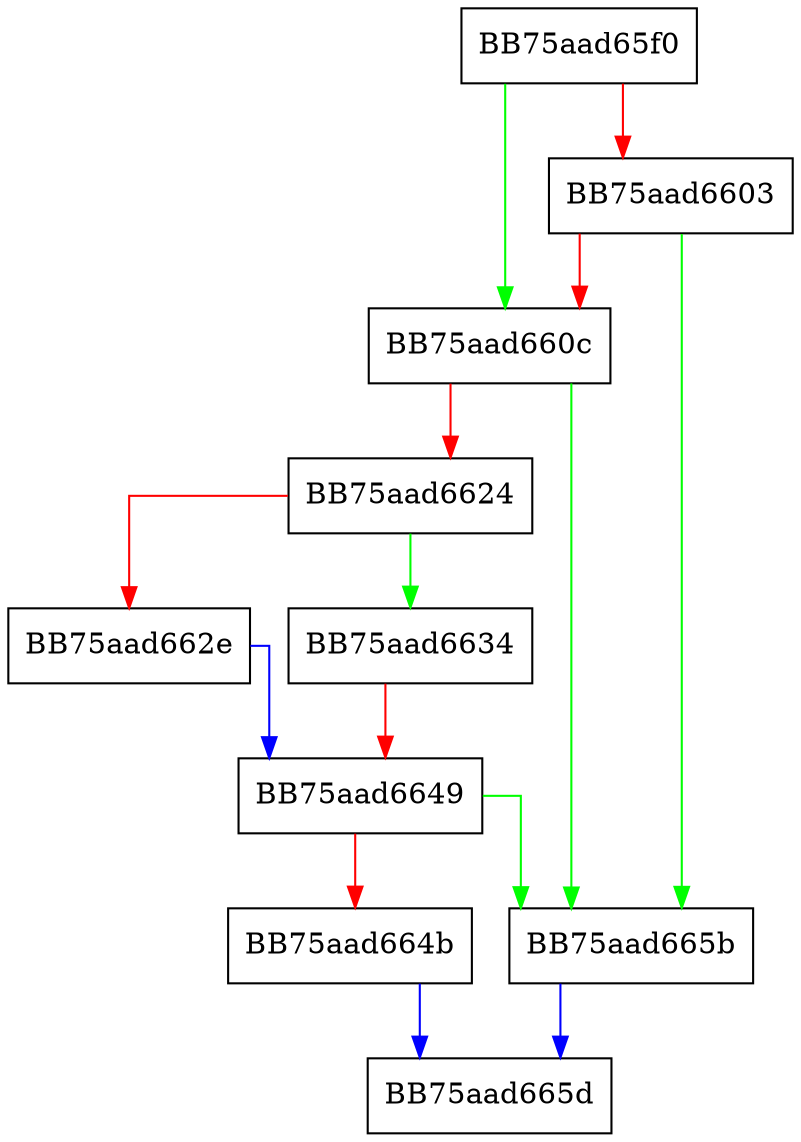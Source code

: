 digraph match_word_end {
  node [shape="box"];
  graph [splines=ortho];
  BB75aad65f0 -> BB75aad660c [color="green"];
  BB75aad65f0 -> BB75aad6603 [color="red"];
  BB75aad6603 -> BB75aad665b [color="green"];
  BB75aad6603 -> BB75aad660c [color="red"];
  BB75aad660c -> BB75aad665b [color="green"];
  BB75aad660c -> BB75aad6624 [color="red"];
  BB75aad6624 -> BB75aad6634 [color="green"];
  BB75aad6624 -> BB75aad662e [color="red"];
  BB75aad662e -> BB75aad6649 [color="blue"];
  BB75aad6634 -> BB75aad6649 [color="red"];
  BB75aad6649 -> BB75aad665b [color="green"];
  BB75aad6649 -> BB75aad664b [color="red"];
  BB75aad664b -> BB75aad665d [color="blue"];
  BB75aad665b -> BB75aad665d [color="blue"];
}